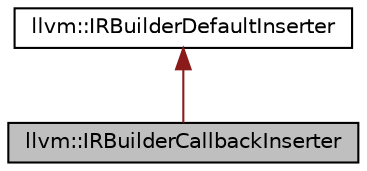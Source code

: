 digraph "llvm::IRBuilderCallbackInserter"
{
 // LATEX_PDF_SIZE
  bgcolor="transparent";
  edge [fontname="Helvetica",fontsize="10",labelfontname="Helvetica",labelfontsize="10"];
  node [fontname="Helvetica",fontsize="10",shape="box"];
  Node1 [label="llvm::IRBuilderCallbackInserter",height=0.2,width=0.4,color="black", fillcolor="grey75", style="filled", fontcolor="black",tooltip="Provides an 'InsertHelper' that calls a user-provided callback after performing the default insertion..."];
  Node2 -> Node1 [dir="back",color="firebrick4",fontsize="10",style="solid",fontname="Helvetica"];
  Node2 [label="llvm::IRBuilderDefaultInserter",height=0.2,width=0.4,color="black",URL="$classllvm_1_1IRBuilderDefaultInserter.html",tooltip="This provides the default implementation of the IRBuilder 'InsertHelper' method that is called whenev..."];
}

